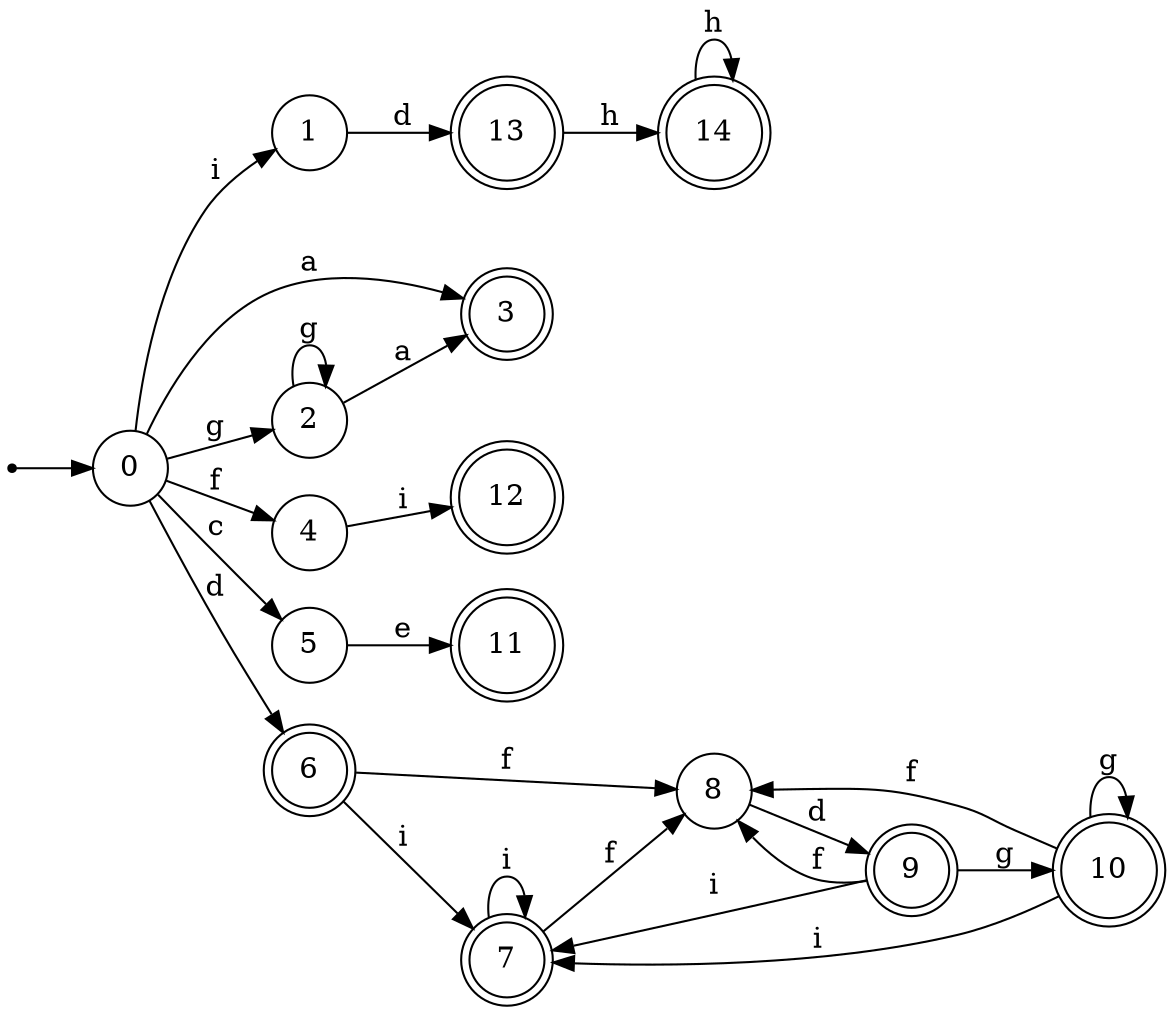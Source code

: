digraph finite_state_machine {
rankdir=LR;
size="20,20";
node [shape = point]; "dummy0"
node [shape = circle]; "0";
"dummy0" -> "0";
node [shape = circle]; "1";
node [shape = circle]; "2";
node [shape = doublecircle]; "3";node [shape = circle]; "4";
node [shape = circle]; "5";
node [shape = doublecircle]; "6";node [shape = doublecircle]; "7";node [shape = circle]; "8";
node [shape = doublecircle]; "9";node [shape = doublecircle]; "10";node [shape = doublecircle]; "11";node [shape = doublecircle]; "12";node [shape = doublecircle]; "13";node [shape = doublecircle]; "14";"0" -> "1" [label = "i"];
 "0" -> "2" [label = "g"];
 "0" -> "3" [label = "a"];
 "0" -> "4" [label = "f"];
 "0" -> "5" [label = "c"];
 "0" -> "6" [label = "d"];
 "6" -> "7" [label = "i"];
 "6" -> "8" [label = "f"];
 "8" -> "9" [label = "d"];
 "9" -> "8" [label = "f"];
 "9" -> "10" [label = "g"];
 "9" -> "7" [label = "i"];
 "10" -> "10" [label = "g"];
 "10" -> "8" [label = "f"];
 "10" -> "7" [label = "i"];
 "7" -> "7" [label = "i"];
 "7" -> "8" [label = "f"];
 "5" -> "11" [label = "e"];
 "4" -> "12" [label = "i"];
 "2" -> "2" [label = "g"];
 "2" -> "3" [label = "a"];
 "1" -> "13" [label = "d"];
 "13" -> "14" [label = "h"];
 "14" -> "14" [label = "h"];
 }

